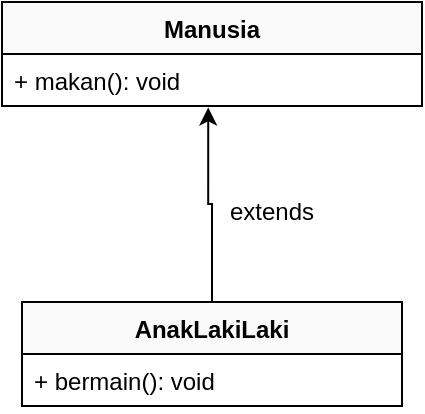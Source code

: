 <mxfile>
    <diagram name="Page-1" id="7uwTQVP_gEH6BWmbGfMs">
        <mxGraphModel dx="304" dy="421" grid="1" gridSize="10" guides="1" tooltips="1" connect="1" arrows="1" fold="1" page="1" pageScale="1" pageWidth="850" pageHeight="1100" math="0" shadow="0">
            <root>
                <mxCell id="0"/>
                <mxCell id="1" parent="0"/>
                <mxCell id="vupdXtvd9uv_NZMfUTUb-17" style="edgeStyle=orthogonalEdgeStyle;rounded=0;orthogonalLoop=1;jettySize=auto;html=1;entryX=0.491;entryY=1.028;entryDx=0;entryDy=0;entryPerimeter=0;" parent="1" source="vupdXtvd9uv_NZMfUTUb-9" target="vupdXtvd9uv_NZMfUTUb-16" edge="1">
                    <mxGeometry relative="1" as="geometry"/>
                </mxCell>
                <mxCell id="vupdXtvd9uv_NZMfUTUb-9" value="AnakLakiLaki" style="swimlane;fontStyle=1;align=center;verticalAlign=top;childLayout=stackLayout;horizontal=1;startSize=26;horizontalStack=0;resizeParent=1;resizeParentMax=0;resizeLast=0;collapsible=1;marginBottom=0;fillColor=#FAFAFA;" parent="1" vertex="1">
                    <mxGeometry x="270" y="180" width="190" height="52" as="geometry"/>
                </mxCell>
                <mxCell id="vupdXtvd9uv_NZMfUTUb-12" value="+ bermain(): void" style="text;strokeColor=none;fillColor=none;align=left;verticalAlign=top;spacingLeft=4;spacingRight=4;overflow=hidden;rotatable=0;points=[[0,0.5],[1,0.5]];portConstraint=eastwest;" parent="vupdXtvd9uv_NZMfUTUb-9" vertex="1">
                    <mxGeometry y="26" width="190" height="26" as="geometry"/>
                </mxCell>
                <mxCell id="vupdXtvd9uv_NZMfUTUb-13" value="Manusia" style="swimlane;fontStyle=1;align=center;verticalAlign=top;childLayout=stackLayout;horizontal=1;startSize=26;horizontalStack=0;resizeParent=1;resizeParentMax=0;resizeLast=0;collapsible=1;marginBottom=0;fillColor=#FAFAFA;" parent="1" vertex="1">
                    <mxGeometry x="260" y="30" width="210" height="52" as="geometry"/>
                </mxCell>
                <mxCell id="vupdXtvd9uv_NZMfUTUb-16" value="+ makan(): void" style="text;strokeColor=none;fillColor=none;align=left;verticalAlign=top;spacingLeft=4;spacingRight=4;overflow=hidden;rotatable=0;points=[[0,0.5],[1,0.5]];portConstraint=eastwest;" parent="vupdXtvd9uv_NZMfUTUb-13" vertex="1">
                    <mxGeometry y="26" width="210" height="26" as="geometry"/>
                </mxCell>
                <mxCell id="vupdXtvd9uv_NZMfUTUb-18" value="extends" style="text;html=1;strokeColor=none;fillColor=none;align=center;verticalAlign=middle;whiteSpace=wrap;rounded=0;" parent="1" vertex="1">
                    <mxGeometry x="365" y="120" width="60" height="30" as="geometry"/>
                </mxCell>
            </root>
        </mxGraphModel>
    </diagram>
</mxfile>